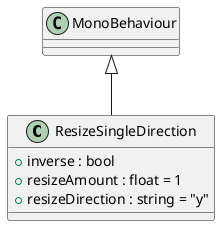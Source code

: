 @startuml
class ResizeSingleDirection {
    + inverse : bool
    + resizeAmount : float = 1
    + resizeDirection : string = "y"
}
MonoBehaviour <|-- ResizeSingleDirection
@enduml
